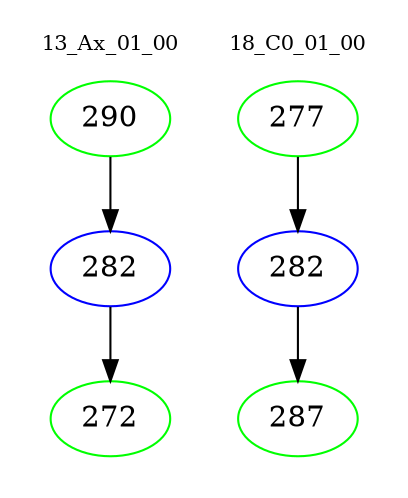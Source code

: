 digraph{
subgraph cluster_0 {
color = white
label = "13_Ax_01_00";
fontsize=10;
T0_290 [label="290", color="green"]
T0_290 -> T0_282 [color="black"]
T0_282 [label="282", color="blue"]
T0_282 -> T0_272 [color="black"]
T0_272 [label="272", color="green"]
}
subgraph cluster_1 {
color = white
label = "18_C0_01_00";
fontsize=10;
T1_277 [label="277", color="green"]
T1_277 -> T1_282 [color="black"]
T1_282 [label="282", color="blue"]
T1_282 -> T1_287 [color="black"]
T1_287 [label="287", color="green"]
}
}

